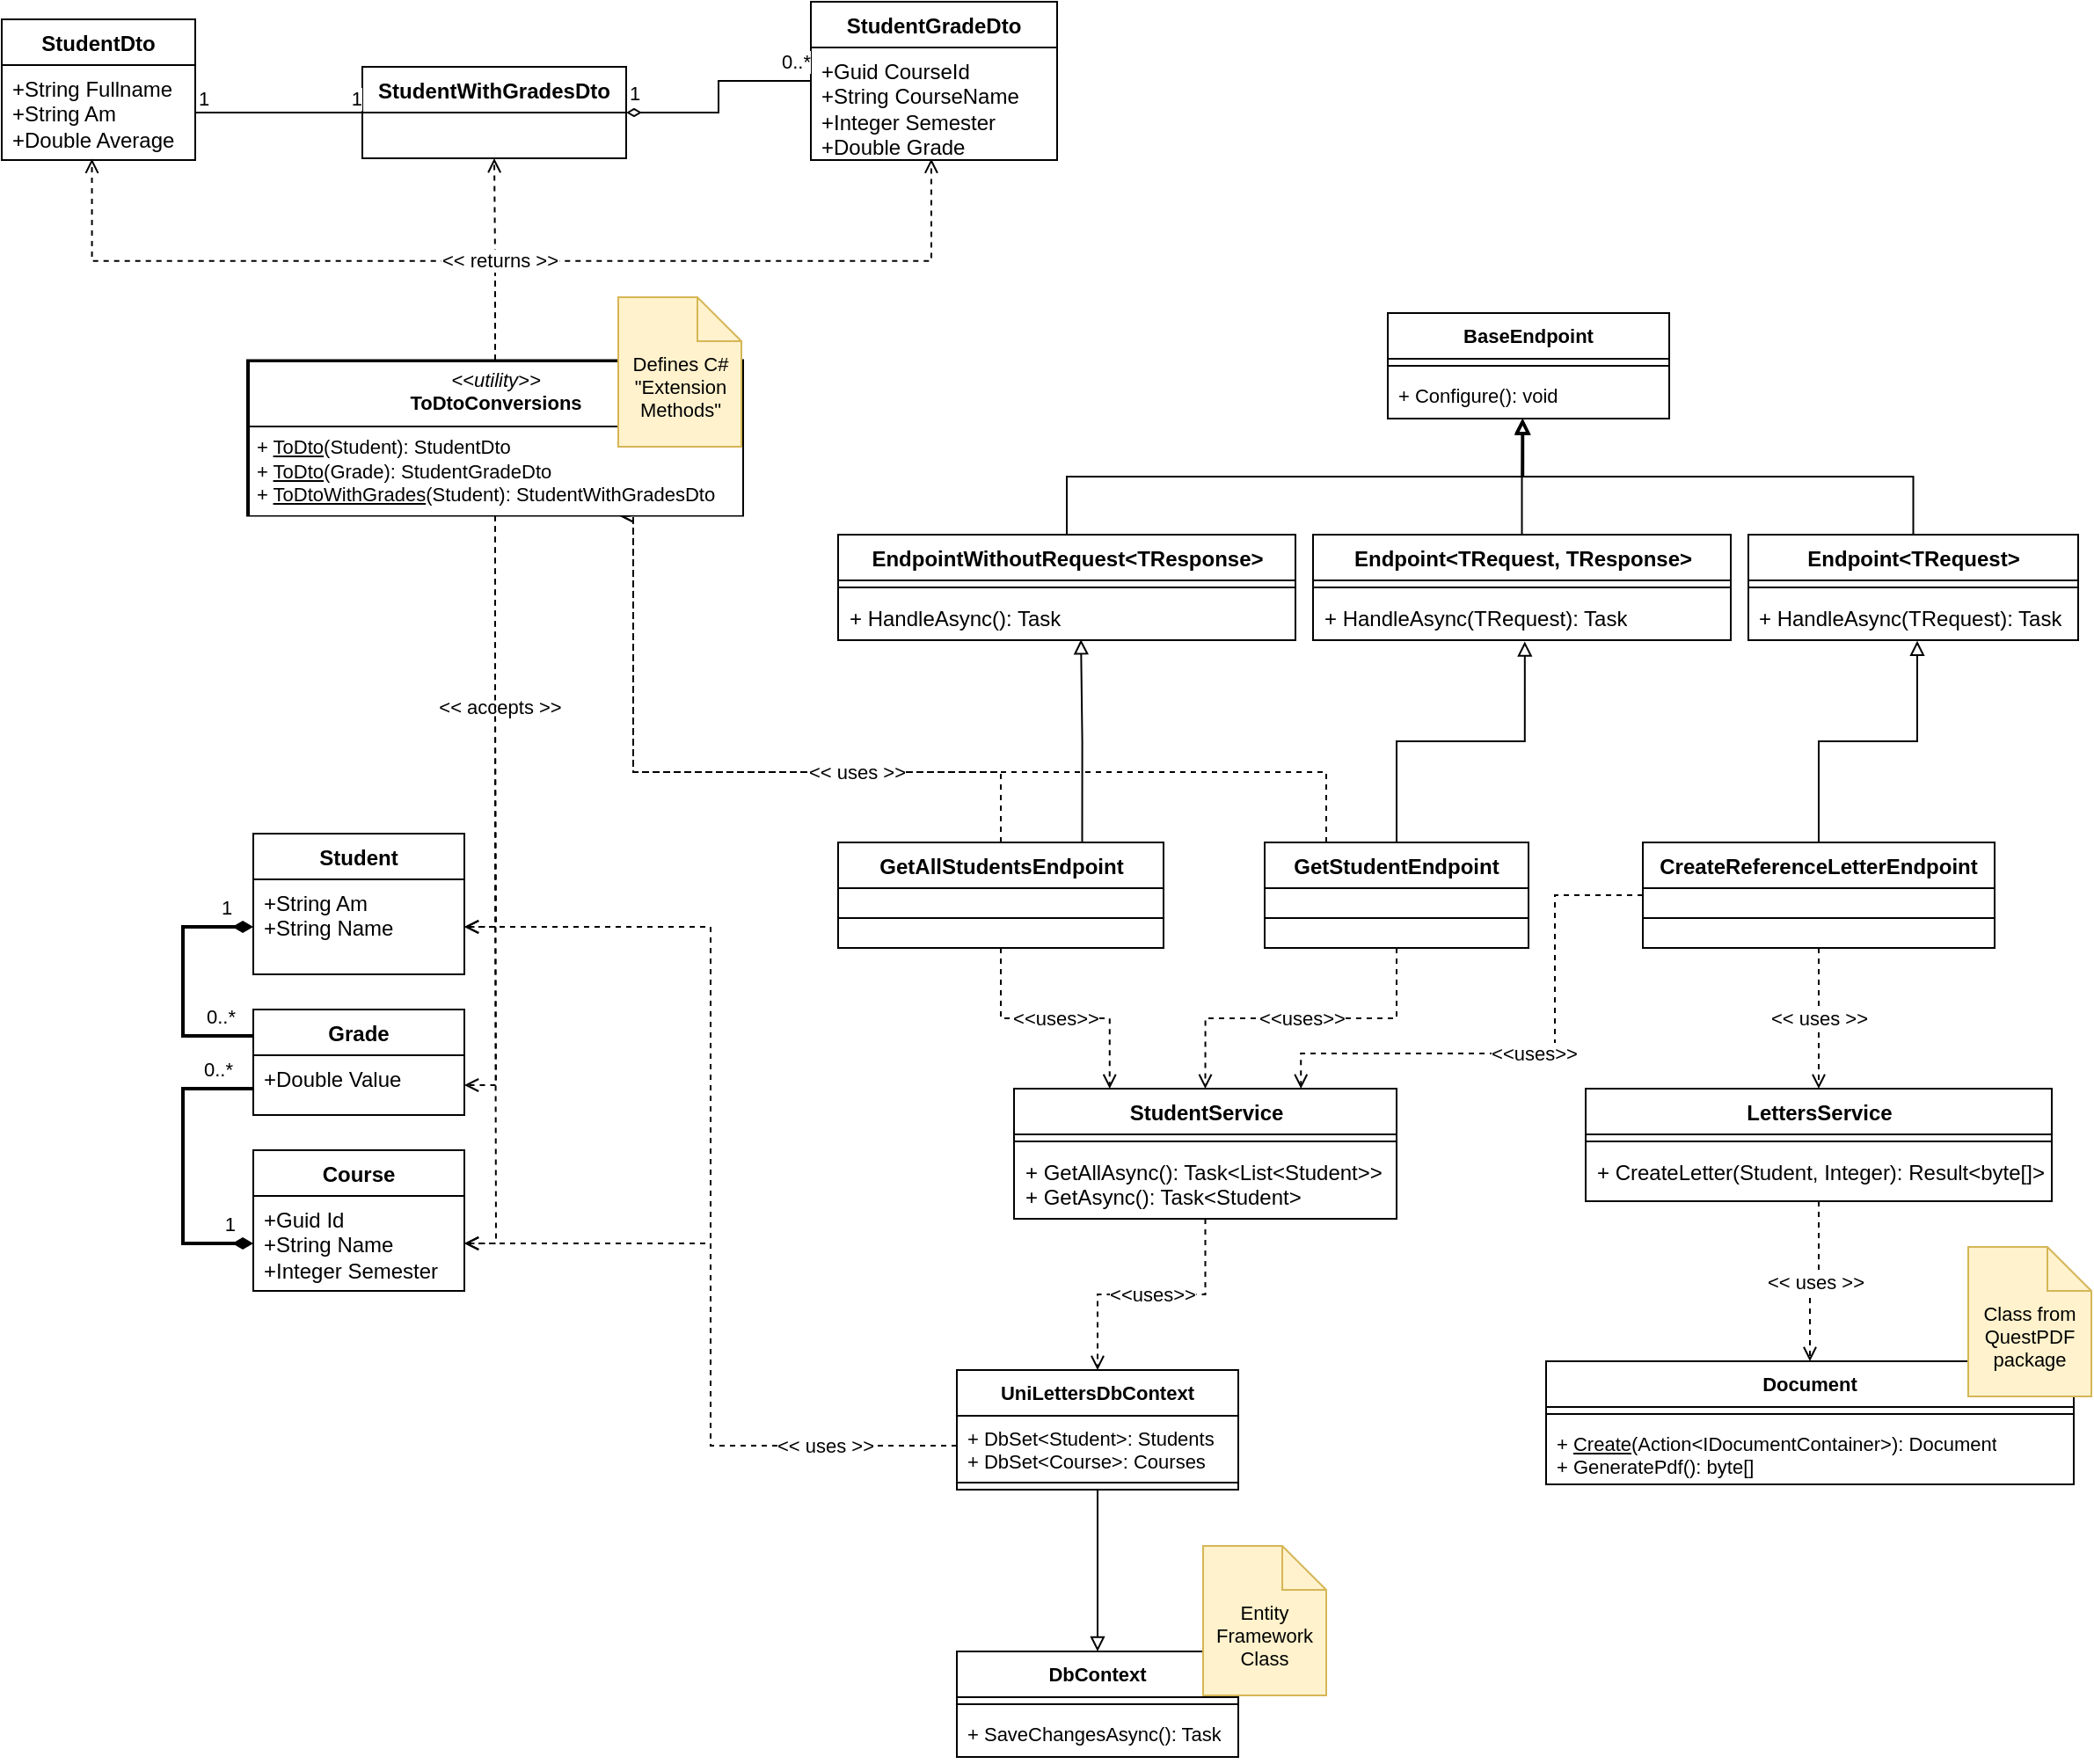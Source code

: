 <mxfile version="27.0.9">
  <diagram name="Page-1" id="DQU-6TTzWp3uHl4yWCbL">
    <mxGraphModel dx="2900" dy="2584" grid="1" gridSize="10" guides="1" tooltips="1" connect="1" arrows="1" fold="1" page="1" pageScale="1" pageWidth="827" pageHeight="1169" math="0" shadow="0">
      <root>
        <mxCell id="0" />
        <mxCell id="1" parent="0" />
        <mxCell id="ubQB763cQqMGYKqO1P5O-70" value="&amp;lt;&amp;lt;uses&amp;gt;&amp;gt;" style="edgeStyle=orthogonalEdgeStyle;shape=connector;rounded=0;orthogonalLoop=1;jettySize=auto;html=1;entryX=0.5;entryY=0;entryDx=0;entryDy=0;strokeColor=default;strokeWidth=1;align=center;verticalAlign=middle;fontFamily=Helvetica;fontSize=11;fontColor=default;labelBackgroundColor=default;startArrow=none;startFill=0;endArrow=open;endFill=0;dashed=1;" parent="1" source="i_LqZ4JovC7_4oCR9V5v-17" target="ubQB763cQqMGYKqO1P5O-50" edge="1">
          <mxGeometry relative="1" as="geometry" />
        </mxCell>
        <mxCell id="i_LqZ4JovC7_4oCR9V5v-17" value="StudentService" style="swimlane;fontStyle=1;align=center;verticalAlign=top;childLayout=stackLayout;horizontal=1;startSize=26;horizontalStack=0;resizeParent=1;resizeParentMax=0;resizeLast=0;collapsible=1;marginBottom=0;whiteSpace=wrap;html=1;" parent="1" vertex="1">
          <mxGeometry x="142.5" y="540" width="217.5" height="74" as="geometry" />
        </mxCell>
        <mxCell id="i_LqZ4JovC7_4oCR9V5v-19" value="" style="line;strokeWidth=1;fillColor=none;align=left;verticalAlign=middle;spacingTop=-1;spacingLeft=3;spacingRight=3;rotatable=0;labelPosition=right;points=[];portConstraint=eastwest;strokeColor=inherit;" parent="i_LqZ4JovC7_4oCR9V5v-17" vertex="1">
          <mxGeometry y="26" width="217.5" height="8" as="geometry" />
        </mxCell>
        <mxCell id="i_LqZ4JovC7_4oCR9V5v-20" value="+ GetAllAsync(): Task&amp;lt;List&amp;lt;Student&amp;gt;&amp;gt;&lt;div&gt;+ GetAsync(): Task&amp;lt;Student&amp;gt;&lt;/div&gt;" style="text;strokeColor=none;fillColor=none;align=left;verticalAlign=top;spacingLeft=4;spacingRight=4;overflow=hidden;rotatable=0;points=[[0,0.5],[1,0.5]];portConstraint=eastwest;whiteSpace=wrap;html=1;" parent="i_LqZ4JovC7_4oCR9V5v-17" vertex="1">
          <mxGeometry y="34" width="217.5" height="40" as="geometry" />
        </mxCell>
        <mxCell id="i_LqZ4JovC7_4oCR9V5v-21" value="LettersService" style="swimlane;fontStyle=1;align=center;verticalAlign=top;childLayout=stackLayout;horizontal=1;startSize=26;horizontalStack=0;resizeParent=1;resizeParentMax=0;resizeLast=0;collapsible=1;marginBottom=0;whiteSpace=wrap;html=1;" parent="1" vertex="1">
          <mxGeometry x="467.5" y="540" width="265" height="64" as="geometry" />
        </mxCell>
        <mxCell id="i_LqZ4JovC7_4oCR9V5v-23" value="" style="line;strokeWidth=1;fillColor=none;align=left;verticalAlign=middle;spacingTop=-1;spacingLeft=3;spacingRight=3;rotatable=0;labelPosition=right;points=[];portConstraint=eastwest;strokeColor=inherit;" parent="i_LqZ4JovC7_4oCR9V5v-21" vertex="1">
          <mxGeometry y="26" width="265" height="8" as="geometry" />
        </mxCell>
        <mxCell id="i_LqZ4JovC7_4oCR9V5v-24" value="+ CreateLetter(Student, Integer): Result&amp;lt;byte[]&amp;gt;" style="text;strokeColor=none;fillColor=none;align=left;verticalAlign=top;spacingLeft=4;spacingRight=4;overflow=hidden;rotatable=0;points=[[0,0.5],[1,0.5]];portConstraint=eastwest;whiteSpace=wrap;html=1;" parent="i_LqZ4JovC7_4oCR9V5v-21" vertex="1">
          <mxGeometry y="34" width="265" height="30" as="geometry" />
        </mxCell>
        <mxCell id="i_LqZ4JovC7_4oCR9V5v-26" value="StudentDto" style="swimlane;fontStyle=1;align=center;verticalAlign=top;childLayout=stackLayout;horizontal=1;startSize=26;horizontalStack=0;resizeParent=1;resizeParentMax=0;resizeLast=0;collapsible=1;marginBottom=0;whiteSpace=wrap;html=1;" parent="1" vertex="1">
          <mxGeometry x="-433" y="-68" width="110" height="80" as="geometry">
            <mxRectangle x="80" y="80" width="80" height="30" as="alternateBounds" />
          </mxGeometry>
        </mxCell>
        <mxCell id="i_LqZ4JovC7_4oCR9V5v-27" value="&lt;div&gt;+String Fullname&lt;br&gt;&lt;/div&gt;&lt;div&gt;+String Am&lt;/div&gt;&lt;div&gt;+Double Average&lt;/div&gt;" style="text;strokeColor=none;fillColor=none;align=left;verticalAlign=top;spacingLeft=4;spacingRight=4;overflow=hidden;rotatable=0;points=[[0,0.5],[1,0.5]];portConstraint=eastwest;whiteSpace=wrap;html=1;" parent="i_LqZ4JovC7_4oCR9V5v-26" vertex="1">
          <mxGeometry y="26" width="110" height="54" as="geometry" />
        </mxCell>
        <mxCell id="i_LqZ4JovC7_4oCR9V5v-30" value="StudentWithGradesDto" style="swimlane;fontStyle=1;align=center;verticalAlign=top;childLayout=stackLayout;horizontal=1;startSize=26;horizontalStack=0;resizeParent=1;resizeParentMax=0;resizeLast=0;collapsible=1;marginBottom=0;whiteSpace=wrap;html=1;" parent="1" vertex="1">
          <mxGeometry x="-228" y="-41" width="150" height="52" as="geometry">
            <mxRectangle x="80" y="80" width="80" height="30" as="alternateBounds" />
          </mxGeometry>
        </mxCell>
        <mxCell id="i_LqZ4JovC7_4oCR9V5v-32" value="StudentGradeDto" style="swimlane;fontStyle=1;align=center;verticalAlign=top;childLayout=stackLayout;horizontal=1;startSize=26;horizontalStack=0;resizeParent=1;resizeParentMax=0;resizeLast=0;collapsible=1;marginBottom=0;whiteSpace=wrap;html=1;" parent="1" vertex="1">
          <mxGeometry x="27" y="-78" width="140" height="90" as="geometry">
            <mxRectangle x="80" y="80" width="80" height="30" as="alternateBounds" />
          </mxGeometry>
        </mxCell>
        <mxCell id="i_LqZ4JovC7_4oCR9V5v-33" value="&lt;div&gt;+Guid CourseId&lt;/div&gt;&lt;div&gt;+String CourseName&lt;br&gt;&lt;/div&gt;&lt;div&gt;+Integer Semester&lt;/div&gt;&lt;div&gt;+Double Grade&lt;/div&gt;" style="text;strokeColor=none;fillColor=none;align=left;verticalAlign=top;spacingLeft=4;spacingRight=4;overflow=hidden;rotatable=0;points=[[0,0.5],[1,0.5]];portConstraint=eastwest;whiteSpace=wrap;html=1;" parent="i_LqZ4JovC7_4oCR9V5v-32" vertex="1">
          <mxGeometry y="26" width="140" height="64" as="geometry" />
        </mxCell>
        <mxCell id="ubQB763cQqMGYKqO1P5O-64" value="&amp;lt;&amp;lt;uses&amp;gt;&amp;gt;" style="edgeStyle=orthogonalEdgeStyle;shape=connector;rounded=0;orthogonalLoop=1;jettySize=auto;html=1;entryX=0.25;entryY=0;entryDx=0;entryDy=0;strokeColor=default;strokeWidth=1;align=center;verticalAlign=middle;fontFamily=Helvetica;fontSize=11;fontColor=default;labelBackgroundColor=default;startArrow=none;startFill=0;endArrow=open;endFill=0;dashed=1;" parent="1" source="i_LqZ4JovC7_4oCR9V5v-39" target="i_LqZ4JovC7_4oCR9V5v-17" edge="1">
          <mxGeometry relative="1" as="geometry" />
        </mxCell>
        <mxCell id="ubQB763cQqMGYKqO1P5O-114" value="" style="edgeStyle=orthogonalEdgeStyle;shape=connector;rounded=0;orthogonalLoop=1;jettySize=auto;html=1;entryX=0.75;entryY=1;entryDx=0;entryDy=0;strokeColor=default;strokeWidth=1;align=center;verticalAlign=middle;fontFamily=Helvetica;fontSize=11;fontColor=default;labelBackgroundColor=default;startArrow=none;startFill=0;endArrow=open;endFill=0;dashed=1;" parent="1" source="i_LqZ4JovC7_4oCR9V5v-39" target="ubQB763cQqMGYKqO1P5O-104" edge="1">
          <mxGeometry relative="1" as="geometry">
            <Array as="points">
              <mxPoint x="135" y="360" />
              <mxPoint x="-74" y="360" />
            </Array>
          </mxGeometry>
        </mxCell>
        <mxCell id="i_LqZ4JovC7_4oCR9V5v-39" value="GetAllStudentsEndpoint" style="swimlane;fontStyle=1;align=center;verticalAlign=top;childLayout=stackLayout;horizontal=1;startSize=26;horizontalStack=0;resizeParent=1;resizeParentMax=0;resizeLast=0;collapsible=1;marginBottom=0;whiteSpace=wrap;html=1;" parent="1" vertex="1">
          <mxGeometry x="42.5" y="400" width="185" height="60" as="geometry" />
        </mxCell>
        <mxCell id="i_LqZ4JovC7_4oCR9V5v-41" value="" style="line;strokeWidth=1;fillColor=none;align=left;verticalAlign=middle;spacingTop=-1;spacingLeft=3;spacingRight=3;rotatable=0;labelPosition=right;points=[];portConstraint=eastwest;strokeColor=inherit;" parent="i_LqZ4JovC7_4oCR9V5v-39" vertex="1">
          <mxGeometry y="26" width="185" height="34" as="geometry" />
        </mxCell>
        <mxCell id="ubQB763cQqMGYKqO1P5O-14" value="" style="endArrow=none;html=1;edgeStyle=orthogonalEdgeStyle;rounded=0;exitX=1;exitY=0.5;exitDx=0;exitDy=0;entryX=0;entryY=0.5;entryDx=0;entryDy=0;" parent="1" source="i_LqZ4JovC7_4oCR9V5v-27" target="i_LqZ4JovC7_4oCR9V5v-30" edge="1">
          <mxGeometry relative="1" as="geometry">
            <mxPoint x="-313.47" y="-48" as="sourcePoint" />
            <mxPoint x="-223" y="-18" as="targetPoint" />
          </mxGeometry>
        </mxCell>
        <mxCell id="ubQB763cQqMGYKqO1P5O-15" value="1" style="edgeLabel;resizable=0;html=1;align=left;verticalAlign=bottom;" parent="ubQB763cQqMGYKqO1P5O-14" connectable="0" vertex="1">
          <mxGeometry x="-1" relative="1" as="geometry" />
        </mxCell>
        <mxCell id="ubQB763cQqMGYKqO1P5O-16" value="1" style="edgeLabel;resizable=0;html=1;align=right;verticalAlign=bottom;" parent="ubQB763cQqMGYKqO1P5O-14" connectable="0" vertex="1">
          <mxGeometry x="1" relative="1" as="geometry" />
        </mxCell>
        <mxCell id="ubQB763cQqMGYKqO1P5O-18" value="" style="endArrow=none;html=1;edgeStyle=orthogonalEdgeStyle;rounded=0;exitX=1;exitY=0.5;exitDx=0;exitDy=0;entryX=0;entryY=0.5;entryDx=0;entryDy=0;startArrow=diamondThin;startFill=0;strokeWidth=1;" parent="1" source="i_LqZ4JovC7_4oCR9V5v-30" target="i_LqZ4JovC7_4oCR9V5v-32" edge="1">
          <mxGeometry relative="1" as="geometry">
            <mxPoint x="-32" y="-18" as="sourcePoint" />
            <mxPoint x="68" y="-18" as="targetPoint" />
          </mxGeometry>
        </mxCell>
        <mxCell id="ubQB763cQqMGYKqO1P5O-19" value="1" style="edgeLabel;resizable=0;html=1;align=left;verticalAlign=bottom;" parent="ubQB763cQqMGYKqO1P5O-18" connectable="0" vertex="1">
          <mxGeometry x="-1" relative="1" as="geometry">
            <mxPoint y="-3" as="offset" />
          </mxGeometry>
        </mxCell>
        <mxCell id="ubQB763cQqMGYKqO1P5O-20" value="0..*" style="edgeLabel;resizable=0;html=1;align=right;verticalAlign=bottom;" parent="ubQB763cQqMGYKqO1P5O-18" connectable="0" vertex="1">
          <mxGeometry x="1" relative="1" as="geometry">
            <mxPoint y="-3" as="offset" />
          </mxGeometry>
        </mxCell>
        <mxCell id="ubQB763cQqMGYKqO1P5O-65" value="&amp;lt;&amp;lt;uses&amp;gt;&amp;gt;" style="edgeStyle=orthogonalEdgeStyle;shape=connector;rounded=0;orthogonalLoop=1;jettySize=auto;html=1;entryX=0.5;entryY=0;entryDx=0;entryDy=0;strokeColor=default;strokeWidth=1;align=center;verticalAlign=middle;fontFamily=Helvetica;fontSize=11;fontColor=default;labelBackgroundColor=default;startArrow=none;startFill=0;endArrow=open;endFill=0;dashed=1;" parent="1" source="ubQB763cQqMGYKqO1P5O-38" target="i_LqZ4JovC7_4oCR9V5v-17" edge="1">
          <mxGeometry relative="1" as="geometry" />
        </mxCell>
        <mxCell id="ubQB763cQqMGYKqO1P5O-121" style="edgeStyle=orthogonalEdgeStyle;shape=connector;rounded=0;orthogonalLoop=1;jettySize=auto;html=1;entryX=0.75;entryY=1;entryDx=0;entryDy=0;strokeColor=default;strokeWidth=1;align=center;verticalAlign=middle;fontFamily=Helvetica;fontSize=11;fontColor=default;labelBackgroundColor=default;startArrow=none;startFill=0;endArrow=open;dashed=1;endFill=0;" parent="1" source="ubQB763cQqMGYKqO1P5O-38" target="ubQB763cQqMGYKqO1P5O-104" edge="1">
          <mxGeometry relative="1" as="geometry">
            <Array as="points">
              <mxPoint x="320" y="360" />
              <mxPoint x="-74" y="360" />
            </Array>
          </mxGeometry>
        </mxCell>
        <mxCell id="ubQB763cQqMGYKqO1P5O-38" value="GetStudentEndpoint" style="swimlane;fontStyle=1;align=center;verticalAlign=top;childLayout=stackLayout;horizontal=1;startSize=26;horizontalStack=0;resizeParent=1;resizeParentMax=0;resizeLast=0;collapsible=1;marginBottom=0;whiteSpace=wrap;html=1;" parent="1" vertex="1">
          <mxGeometry x="285" y="400" width="150" height="60" as="geometry" />
        </mxCell>
        <mxCell id="ubQB763cQqMGYKqO1P5O-39" value="" style="line;strokeWidth=1;fillColor=none;align=left;verticalAlign=middle;spacingTop=-1;spacingLeft=3;spacingRight=3;rotatable=0;labelPosition=right;points=[];portConstraint=eastwest;strokeColor=inherit;" parent="ubQB763cQqMGYKqO1P5O-38" vertex="1">
          <mxGeometry y="26" width="150" height="34" as="geometry" />
        </mxCell>
        <mxCell id="ubQB763cQqMGYKqO1P5O-49" value="&amp;lt;&amp;lt; uses &amp;gt;&amp;gt;" style="edgeStyle=orthogonalEdgeStyle;shape=connector;rounded=0;orthogonalLoop=1;jettySize=auto;html=1;entryX=0.5;entryY=0;entryDx=0;entryDy=0;strokeColor=default;strokeWidth=1;align=center;verticalAlign=middle;fontFamily=Helvetica;fontSize=11;fontColor=default;labelBackgroundColor=default;startArrow=none;startFill=0;endArrow=open;endFill=0;dashed=1;" parent="1" source="ubQB763cQqMGYKqO1P5O-45" target="i_LqZ4JovC7_4oCR9V5v-21" edge="1">
          <mxGeometry relative="1" as="geometry" />
        </mxCell>
        <mxCell id="ubQB763cQqMGYKqO1P5O-66" value="&amp;lt;&amp;lt;uses&amp;gt;&amp;gt;" style="edgeStyle=orthogonalEdgeStyle;shape=connector;rounded=0;orthogonalLoop=1;jettySize=auto;html=1;entryX=0.75;entryY=0;entryDx=0;entryDy=0;strokeColor=default;strokeWidth=1;align=center;verticalAlign=middle;fontFamily=Helvetica;fontSize=11;fontColor=default;labelBackgroundColor=default;startArrow=none;startFill=0;endArrow=open;endFill=0;dashed=1;" parent="1" source="ubQB763cQqMGYKqO1P5O-45" target="i_LqZ4JovC7_4oCR9V5v-17" edge="1">
          <mxGeometry relative="1" as="geometry">
            <Array as="points">
              <mxPoint x="450" y="430" />
              <mxPoint x="450" y="520" />
              <mxPoint x="306" y="520" />
            </Array>
          </mxGeometry>
        </mxCell>
        <mxCell id="ubQB763cQqMGYKqO1P5O-45" value="CreateReferenceLetterEndpoint" style="swimlane;fontStyle=1;align=center;verticalAlign=top;childLayout=stackLayout;horizontal=1;startSize=26;horizontalStack=0;resizeParent=1;resizeParentMax=0;resizeLast=0;collapsible=1;marginBottom=0;whiteSpace=wrap;html=1;" parent="1" vertex="1">
          <mxGeometry x="500" y="400" width="200" height="60" as="geometry" />
        </mxCell>
        <mxCell id="ubQB763cQqMGYKqO1P5O-46" value="" style="line;strokeWidth=1;fillColor=none;align=left;verticalAlign=middle;spacingTop=-1;spacingLeft=3;spacingRight=3;rotatable=0;labelPosition=right;points=[];portConstraint=eastwest;strokeColor=inherit;" parent="ubQB763cQqMGYKqO1P5O-45" vertex="1">
          <mxGeometry y="26" width="200" height="34" as="geometry" />
        </mxCell>
        <mxCell id="ubQB763cQqMGYKqO1P5O-63" value="" style="group" parent="1" vertex="1" connectable="0">
          <mxGeometry x="110" y="700" width="250" height="190" as="geometry" />
        </mxCell>
        <mxCell id="ubQB763cQqMGYKqO1P5O-62" style="edgeStyle=orthogonalEdgeStyle;shape=connector;rounded=0;orthogonalLoop=1;jettySize=auto;html=1;entryX=0.5;entryY=0;entryDx=0;entryDy=0;strokeColor=default;strokeWidth=1;align=center;verticalAlign=middle;fontFamily=Helvetica;fontSize=11;fontColor=default;labelBackgroundColor=default;startArrow=none;startFill=0;endArrow=block;endFill=0;" parent="ubQB763cQqMGYKqO1P5O-63" source="ubQB763cQqMGYKqO1P5O-50" target="ubQB763cQqMGYKqO1P5O-54" edge="1">
          <mxGeometry relative="1" as="geometry" />
        </mxCell>
        <mxCell id="ubQB763cQqMGYKqO1P5O-50" value="UniLettersDbContext" style="swimlane;fontStyle=1;align=center;verticalAlign=top;childLayout=stackLayout;horizontal=1;startSize=26;horizontalStack=0;resizeParent=1;resizeParentMax=0;resizeLast=0;collapsible=1;marginBottom=0;whiteSpace=wrap;html=1;fontFamily=Helvetica;fontSize=11;fontColor=default;labelBackgroundColor=default;" parent="ubQB763cQqMGYKqO1P5O-63" vertex="1">
          <mxGeometry width="160" height="68" as="geometry" />
        </mxCell>
        <mxCell id="ubQB763cQqMGYKqO1P5O-51" value="+ DbSet&amp;lt;Student&amp;gt;: Students&lt;div&gt;+ DbSet&amp;lt;Course&amp;gt;: Courses&lt;/div&gt;" style="text;strokeColor=none;fillColor=none;align=left;verticalAlign=top;spacingLeft=4;spacingRight=4;overflow=hidden;rotatable=0;points=[[0,0.5],[1,0.5]];portConstraint=eastwest;whiteSpace=wrap;html=1;fontFamily=Helvetica;fontSize=11;fontColor=default;labelBackgroundColor=default;" parent="ubQB763cQqMGYKqO1P5O-50" vertex="1">
          <mxGeometry y="26" width="160" height="34" as="geometry" />
        </mxCell>
        <mxCell id="ubQB763cQqMGYKqO1P5O-52" value="" style="line;strokeWidth=1;fillColor=none;align=left;verticalAlign=middle;spacingTop=-1;spacingLeft=3;spacingRight=3;rotatable=0;labelPosition=right;points=[];portConstraint=eastwest;strokeColor=inherit;fontFamily=Helvetica;fontSize=11;fontColor=default;labelBackgroundColor=default;" parent="ubQB763cQqMGYKqO1P5O-50" vertex="1">
          <mxGeometry y="60" width="160" height="8" as="geometry" />
        </mxCell>
        <mxCell id="ubQB763cQqMGYKqO1P5O-54" value="DbContext" style="swimlane;fontStyle=1;align=center;verticalAlign=top;childLayout=stackLayout;horizontal=1;startSize=26;horizontalStack=0;resizeParent=1;resizeParentMax=0;resizeLast=0;collapsible=1;marginBottom=0;whiteSpace=wrap;html=1;fontFamily=Helvetica;fontSize=11;fontColor=default;labelBackgroundColor=default;" parent="ubQB763cQqMGYKqO1P5O-63" vertex="1">
          <mxGeometry y="160" width="160" height="60" as="geometry" />
        </mxCell>
        <mxCell id="ubQB763cQqMGYKqO1P5O-56" value="" style="line;strokeWidth=1;fillColor=none;align=left;verticalAlign=middle;spacingTop=-1;spacingLeft=3;spacingRight=3;rotatable=0;labelPosition=right;points=[];portConstraint=eastwest;strokeColor=inherit;fontFamily=Helvetica;fontSize=11;fontColor=default;labelBackgroundColor=default;" parent="ubQB763cQqMGYKqO1P5O-54" vertex="1">
          <mxGeometry y="26" width="160" height="8" as="geometry" />
        </mxCell>
        <mxCell id="ubQB763cQqMGYKqO1P5O-57" value="+ SaveChangesAsync(): Task" style="text;strokeColor=none;fillColor=none;align=left;verticalAlign=top;spacingLeft=4;spacingRight=4;overflow=hidden;rotatable=0;points=[[0,0.5],[1,0.5]];portConstraint=eastwest;whiteSpace=wrap;html=1;fontFamily=Helvetica;fontSize=11;fontColor=default;labelBackgroundColor=default;" parent="ubQB763cQqMGYKqO1P5O-54" vertex="1">
          <mxGeometry y="34" width="160" height="26" as="geometry" />
        </mxCell>
        <mxCell id="ubQB763cQqMGYKqO1P5O-71" value="&lt;span&gt;Entity Framework Class&lt;/span&gt;" style="shape=note2;boundedLbl=1;whiteSpace=wrap;html=1;size=25;verticalAlign=top;align=center;fontFamily=Helvetica;fontSize=11;labelBackgroundColor=none;fillColor=#fff2cc;strokeColor=#d6b656;" parent="ubQB763cQqMGYKqO1P5O-63" vertex="1">
          <mxGeometry x="140" y="100" width="70" height="85" as="geometry" />
        </mxCell>
        <mxCell id="ubQB763cQqMGYKqO1P5O-87" value="" style="group" parent="1" vertex="1" connectable="0">
          <mxGeometry x="445" y="630" width="310" height="135" as="geometry" />
        </mxCell>
        <mxCell id="ubQB763cQqMGYKqO1P5O-72" value="Document" style="swimlane;fontStyle=1;align=center;verticalAlign=top;childLayout=stackLayout;horizontal=1;startSize=26;horizontalStack=0;resizeParent=1;resizeParentMax=0;resizeLast=0;collapsible=1;marginBottom=0;whiteSpace=wrap;html=1;fontFamily=Helvetica;fontSize=11;fontColor=default;labelBackgroundColor=default;" parent="ubQB763cQqMGYKqO1P5O-87" vertex="1">
          <mxGeometry y="65" width="300" height="70" as="geometry" />
        </mxCell>
        <mxCell id="ubQB763cQqMGYKqO1P5O-74" value="" style="line;strokeWidth=1;fillColor=none;align=left;verticalAlign=middle;spacingTop=-1;spacingLeft=3;spacingRight=3;rotatable=0;labelPosition=right;points=[];portConstraint=eastwest;strokeColor=inherit;fontFamily=Helvetica;fontSize=11;fontColor=default;labelBackgroundColor=default;" parent="ubQB763cQqMGYKqO1P5O-72" vertex="1">
          <mxGeometry y="26" width="300" height="8" as="geometry" />
        </mxCell>
        <mxCell id="ubQB763cQqMGYKqO1P5O-75" value="+ &lt;u&gt;Create&lt;/u&gt;(Action&amp;lt;IDocumentContainer&amp;gt;): Document&lt;div&gt;+ GeneratePdf(): byte[]&lt;/div&gt;" style="text;strokeColor=none;fillColor=none;align=left;verticalAlign=top;spacingLeft=4;spacingRight=4;overflow=hidden;rotatable=0;points=[[0,0.5],[1,0.5]];portConstraint=eastwest;whiteSpace=wrap;html=1;fontFamily=Helvetica;fontSize=11;fontColor=default;labelBackgroundColor=none;" parent="ubQB763cQqMGYKqO1P5O-72" vertex="1">
          <mxGeometry y="34" width="300" height="36" as="geometry" />
        </mxCell>
        <mxCell id="ubQB763cQqMGYKqO1P5O-86" value="&lt;span&gt;Class from QuestPDF package&lt;/span&gt;" style="shape=note2;boundedLbl=1;whiteSpace=wrap;html=1;size=25;verticalAlign=top;align=center;fontFamily=Helvetica;fontSize=11;labelBackgroundColor=none;fillColor=#fff2cc;strokeColor=#d6b656;" parent="ubQB763cQqMGYKqO1P5O-87" vertex="1">
          <mxGeometry x="240" width="70" height="85" as="geometry" />
        </mxCell>
        <mxCell id="ubQB763cQqMGYKqO1P5O-88" value="&amp;lt;&amp;lt; uses &amp;gt;&amp;gt;" style="edgeStyle=orthogonalEdgeStyle;shape=connector;rounded=0;orthogonalLoop=1;jettySize=auto;html=1;entryX=0.5;entryY=0;entryDx=0;entryDy=0;strokeColor=default;strokeWidth=1;align=center;verticalAlign=middle;fontFamily=Helvetica;fontSize=11;fontColor=default;labelBackgroundColor=default;startArrow=none;startFill=0;endArrow=open;endFill=0;dashed=1;exitX=0.5;exitY=1;exitDx=0;exitDy=0;" parent="1" source="i_LqZ4JovC7_4oCR9V5v-21" target="ubQB763cQqMGYKqO1P5O-72" edge="1">
          <mxGeometry relative="1" as="geometry" />
        </mxCell>
        <mxCell id="ubQB763cQqMGYKqO1P5O-89" value="" style="group" parent="1" vertex="1" connectable="0">
          <mxGeometry x="-330" y="355" width="160" height="345" as="geometry" />
        </mxCell>
        <mxCell id="kt5JHNKNtY_vNhsqWSHy-1" value="Student" style="swimlane;fontStyle=1;align=center;verticalAlign=top;childLayout=stackLayout;horizontal=1;startSize=26;horizontalStack=0;resizeParent=1;resizeParentMax=0;resizeLast=0;collapsible=1;marginBottom=0;whiteSpace=wrap;html=1;" parent="ubQB763cQqMGYKqO1P5O-89" vertex="1">
          <mxGeometry x="40" y="40" width="120" height="80" as="geometry">
            <mxRectangle x="80" y="80" width="80" height="30" as="alternateBounds" />
          </mxGeometry>
        </mxCell>
        <mxCell id="kt5JHNKNtY_vNhsqWSHy-2" value="&lt;div&gt;+String Am&lt;br&gt;&lt;/div&gt;&lt;div&gt;+String Name&lt;/div&gt;" style="text;strokeColor=none;fillColor=none;align=left;verticalAlign=top;spacingLeft=4;spacingRight=4;overflow=hidden;rotatable=0;points=[[0,0.5],[1,0.5]];portConstraint=eastwest;whiteSpace=wrap;html=1;" parent="kt5JHNKNtY_vNhsqWSHy-1" vertex="1">
          <mxGeometry y="26" width="120" height="54" as="geometry" />
        </mxCell>
        <mxCell id="kt5JHNKNtY_vNhsqWSHy-6" value="Course" style="swimlane;fontStyle=1;align=center;verticalAlign=top;childLayout=stackLayout;horizontal=1;startSize=26;horizontalStack=0;resizeParent=1;resizeParentMax=0;resizeLast=0;collapsible=1;marginBottom=0;whiteSpace=wrap;html=1;" parent="ubQB763cQqMGYKqO1P5O-89" vertex="1">
          <mxGeometry x="40" y="220" width="120" height="80" as="geometry">
            <mxRectangle x="80" y="80" width="80" height="30" as="alternateBounds" />
          </mxGeometry>
        </mxCell>
        <mxCell id="kt5JHNKNtY_vNhsqWSHy-7" value="+Guid Id&lt;div&gt;+String Name&lt;/div&gt;&lt;div&gt;+Integer Semester&lt;/div&gt;" style="text;strokeColor=none;fillColor=none;align=left;verticalAlign=top;spacingLeft=4;spacingRight=4;overflow=hidden;rotatable=0;points=[[0,0.5],[1,0.5]];portConstraint=eastwest;whiteSpace=wrap;html=1;" parent="kt5JHNKNtY_vNhsqWSHy-6" vertex="1">
          <mxGeometry y="26" width="120" height="54" as="geometry" />
        </mxCell>
        <mxCell id="kt5JHNKNtY_vNhsqWSHy-11" value="Grade" style="swimlane;fontStyle=1;align=center;verticalAlign=top;childLayout=stackLayout;horizontal=1;startSize=26;horizontalStack=0;resizeParent=1;resizeParentMax=0;resizeLast=0;collapsible=1;marginBottom=0;whiteSpace=wrap;html=1;" parent="ubQB763cQqMGYKqO1P5O-89" vertex="1">
          <mxGeometry x="40" y="140" width="120" height="60" as="geometry">
            <mxRectangle x="80" y="80" width="80" height="30" as="alternateBounds" />
          </mxGeometry>
        </mxCell>
        <mxCell id="kt5JHNKNtY_vNhsqWSHy-12" value="&lt;div&gt;+Double Value&lt;/div&gt;" style="text;strokeColor=none;fillColor=none;align=left;verticalAlign=top;spacingLeft=4;spacingRight=4;overflow=hidden;rotatable=0;points=[[0,0.5],[1,0.5]];portConstraint=eastwest;whiteSpace=wrap;html=1;" parent="kt5JHNKNtY_vNhsqWSHy-11" vertex="1">
          <mxGeometry y="26" width="120" height="34" as="geometry" />
        </mxCell>
        <mxCell id="ubQB763cQqMGYKqO1P5O-8" value="" style="endArrow=none;html=1;edgeStyle=orthogonalEdgeStyle;rounded=0;exitX=0;exitY=0.5;exitDx=0;exitDy=0;entryX=0;entryY=0.25;entryDx=0;entryDy=0;startArrow=diamondThin;startFill=1;strokeWidth=2;spacing=2;spacingTop=0;spacingBottom=0;verticalAlign=top;jumpSize=6;" parent="ubQB763cQqMGYKqO1P5O-89" source="kt5JHNKNtY_vNhsqWSHy-2" target="kt5JHNKNtY_vNhsqWSHy-11" edge="1">
          <mxGeometry relative="1" as="geometry">
            <mxPoint x="60" y="240" as="sourcePoint" />
            <mxPoint x="220" y="240" as="targetPoint" />
            <Array as="points">
              <mxPoint y="93" />
              <mxPoint y="155" />
            </Array>
          </mxGeometry>
        </mxCell>
        <mxCell id="ubQB763cQqMGYKqO1P5O-9" value="1" style="edgeLabel;resizable=0;html=1;align=left;verticalAlign=bottom;" parent="ubQB763cQqMGYKqO1P5O-8" connectable="0" vertex="1">
          <mxGeometry x="-1" relative="1" as="geometry">
            <mxPoint x="-20" y="-3" as="offset" />
          </mxGeometry>
        </mxCell>
        <mxCell id="ubQB763cQqMGYKqO1P5O-10" value="0..*" style="edgeLabel;resizable=0;html=1;align=right;verticalAlign=bottom;" parent="ubQB763cQqMGYKqO1P5O-8" connectable="0" vertex="1">
          <mxGeometry x="1" relative="1" as="geometry">
            <mxPoint x="-10" y="-3" as="offset" />
          </mxGeometry>
        </mxCell>
        <mxCell id="ubQB763cQqMGYKqO1P5O-11" value="" style="endArrow=diamondThin;html=1;edgeStyle=orthogonalEdgeStyle;rounded=0;exitX=0;exitY=0.75;exitDx=0;exitDy=0;entryX=0;entryY=0.5;entryDx=0;entryDy=0;endFill=1;strokeWidth=2;" parent="ubQB763cQqMGYKqO1P5O-89" source="kt5JHNKNtY_vNhsqWSHy-11" target="kt5JHNKNtY_vNhsqWSHy-7" edge="1">
          <mxGeometry relative="1" as="geometry">
            <mxPoint x="-60" y="330" as="sourcePoint" />
            <mxPoint x="90" y="320" as="targetPoint" />
            <Array as="points">
              <mxPoint y="185" />
              <mxPoint y="273" />
            </Array>
          </mxGeometry>
        </mxCell>
        <mxCell id="ubQB763cQqMGYKqO1P5O-12" value="0..*" style="edgeLabel;resizable=0;html=1;align=left;verticalAlign=bottom;" parent="ubQB763cQqMGYKqO1P5O-11" connectable="0" vertex="1">
          <mxGeometry x="-1" relative="1" as="geometry">
            <mxPoint x="-30" y="-3" as="offset" />
          </mxGeometry>
        </mxCell>
        <mxCell id="ubQB763cQqMGYKqO1P5O-13" value="1" style="edgeLabel;resizable=0;html=1;align=right;verticalAlign=bottom;" parent="ubQB763cQqMGYKqO1P5O-11" connectable="0" vertex="1">
          <mxGeometry x="1" relative="1" as="geometry">
            <mxPoint x="-10" y="-3" as="offset" />
          </mxGeometry>
        </mxCell>
        <mxCell id="ubQB763cQqMGYKqO1P5O-106" value="" style="group" parent="1" vertex="1" connectable="0">
          <mxGeometry x="-292.5" y="73.25" width="285" height="193.5" as="geometry" />
        </mxCell>
        <mxCell id="ubQB763cQqMGYKqO1P5O-104" value="&lt;p style=&quot;margin:0px;margin-top:4px;text-align:center;&quot;&gt;&lt;i&gt;&amp;lt;&amp;lt;utility&amp;gt;&amp;gt;&lt;/i&gt;&lt;br&gt;&lt;b&gt;ToDtoConversions&lt;/b&gt;&lt;/p&gt;&lt;hr size=&quot;1&quot; style=&quot;border-style:solid;&quot;&gt;&lt;p style=&quot;margin:0px;margin-left:4px;&quot;&gt;&lt;/p&gt;&lt;p style=&quot;margin:0px;margin-left:4px;&quot;&gt;+ &lt;u&gt;ToDto&lt;/u&gt;(Student): StudentDto&lt;br&gt;+ &lt;u&gt;ToDto&lt;/u&gt;(Grade): StudentGradeDto&lt;/p&gt;&lt;p style=&quot;margin:0px;margin-left:4px;&quot;&gt;+ &lt;u&gt;ToDtoWithGrades&lt;/u&gt;(Student): StudentWithGradesDto&lt;/p&gt;" style="verticalAlign=top;align=left;overflow=fill;html=1;whiteSpace=wrap;fontFamily=Helvetica;fontSize=11;fontColor=default;labelBackgroundColor=default;perimeterSpacing=1;strokeWidth=3;" parent="ubQB763cQqMGYKqO1P5O-106" vertex="1">
          <mxGeometry y="53.5" width="280" height="86.5" as="geometry" />
        </mxCell>
        <mxCell id="ubQB763cQqMGYKqO1P5O-105" value="Defines C# &quot;Extension Methods&quot;" style="shape=note2;boundedLbl=1;whiteSpace=wrap;html=1;size=25;verticalAlign=top;align=center;fontFamily=Helvetica;fontSize=11;labelBackgroundColor=none;fillColor=#fff2cc;strokeColor=#d6b656;" parent="ubQB763cQqMGYKqO1P5O-106" vertex="1">
          <mxGeometry x="210" y="16.75" width="70" height="85" as="geometry" />
        </mxCell>
        <mxCell id="ubQB763cQqMGYKqO1P5O-107" style="edgeStyle=orthogonalEdgeStyle;shape=connector;rounded=0;orthogonalLoop=1;jettySize=auto;html=1;entryX=1;entryY=0.5;entryDx=0;entryDy=0;strokeColor=default;strokeWidth=1;align=center;verticalAlign=middle;fontFamily=Helvetica;fontSize=11;fontColor=default;labelBackgroundColor=default;startArrow=none;startFill=0;endArrow=open;endFill=0;dashed=1;" parent="1" source="ubQB763cQqMGYKqO1P5O-104" target="kt5JHNKNtY_vNhsqWSHy-2" edge="1">
          <mxGeometry relative="1" as="geometry">
            <Array as="points">
              <mxPoint x="-152" y="317" />
              <mxPoint x="-152" y="317" />
              <mxPoint x="-152" y="448" />
            </Array>
          </mxGeometry>
        </mxCell>
        <mxCell id="ubQB763cQqMGYKqO1P5O-108" style="edgeStyle=orthogonalEdgeStyle;shape=connector;rounded=0;orthogonalLoop=1;jettySize=auto;html=1;entryX=1;entryY=0.5;entryDx=0;entryDy=0;strokeColor=default;strokeWidth=1;align=center;verticalAlign=middle;fontFamily=Helvetica;fontSize=11;fontColor=default;labelBackgroundColor=default;startArrow=none;startFill=0;endArrow=open;endFill=0;dashed=1;" parent="1" source="ubQB763cQqMGYKqO1P5O-104" target="kt5JHNKNtY_vNhsqWSHy-12" edge="1">
          <mxGeometry relative="1" as="geometry">
            <Array as="points">
              <mxPoint x="-152" y="367" />
              <mxPoint x="-152" y="367" />
              <mxPoint x="-152" y="538" />
            </Array>
          </mxGeometry>
        </mxCell>
        <mxCell id="ubQB763cQqMGYKqO1P5O-117" value="&amp;lt;&amp;lt; accepts &amp;gt;&amp;gt;" style="text;html=1;align=center;verticalAlign=middle;resizable=0;points=[];autosize=1;strokeColor=none;fillColor=none;fontFamily=Helvetica;fontSize=11;fontColor=default;labelBackgroundColor=default;" parent="1" vertex="1">
          <mxGeometry x="-195" y="308" width="90" height="30" as="geometry" />
        </mxCell>
        <mxCell id="ubQB763cQqMGYKqO1P5O-122" value="&amp;lt;&amp;lt; uses &amp;gt;&amp;gt;" style="text;html=1;align=center;verticalAlign=middle;resizable=0;points=[];autosize=1;strokeColor=none;fillColor=none;fontFamily=Helvetica;fontSize=11;fontColor=default;labelBackgroundColor=default;" parent="1" vertex="1">
          <mxGeometry x="13" y="345" width="80" height="30" as="geometry" />
        </mxCell>
        <mxCell id="ubQB763cQqMGYKqO1P5O-140" style="edgeStyle=orthogonalEdgeStyle;shape=connector;rounded=0;orthogonalLoop=1;jettySize=auto;html=1;entryX=0.466;entryY=0.987;entryDx=0;entryDy=0;entryPerimeter=0;strokeColor=default;strokeWidth=1;align=center;verticalAlign=middle;fontFamily=Helvetica;fontSize=11;fontColor=default;labelBackgroundColor=default;startArrow=none;startFill=0;endArrow=open;endFill=0;dashed=1;" parent="1" source="ubQB763cQqMGYKqO1P5O-104" target="i_LqZ4JovC7_4oCR9V5v-27" edge="1">
          <mxGeometry relative="1" as="geometry" />
        </mxCell>
        <mxCell id="ubQB763cQqMGYKqO1P5O-141" style="edgeStyle=orthogonalEdgeStyle;shape=connector;rounded=0;orthogonalLoop=1;jettySize=auto;html=1;entryX=0.5;entryY=1;entryDx=0;entryDy=0;strokeColor=default;strokeWidth=1;align=center;verticalAlign=middle;fontFamily=Helvetica;fontSize=11;fontColor=default;labelBackgroundColor=default;startArrow=none;startFill=0;endArrow=open;endFill=0;dashed=1;" parent="1" source="ubQB763cQqMGYKqO1P5O-104" target="i_LqZ4JovC7_4oCR9V5v-30" edge="1">
          <mxGeometry relative="1" as="geometry" />
        </mxCell>
        <mxCell id="ubQB763cQqMGYKqO1P5O-142" style="edgeStyle=orthogonalEdgeStyle;shape=connector;rounded=0;orthogonalLoop=1;jettySize=auto;html=1;entryX=0.489;entryY=0.989;entryDx=0;entryDy=0;entryPerimeter=0;strokeColor=default;strokeWidth=1;align=center;verticalAlign=middle;fontFamily=Helvetica;fontSize=11;fontColor=default;labelBackgroundColor=default;startArrow=none;startFill=0;endArrow=open;endFill=0;dashed=1;" parent="1" source="ubQB763cQqMGYKqO1P5O-104" target="i_LqZ4JovC7_4oCR9V5v-33" edge="1">
          <mxGeometry relative="1" as="geometry" />
        </mxCell>
        <mxCell id="ubQB763cQqMGYKqO1P5O-143" value="&amp;lt;&amp;lt; returns &amp;gt;&amp;gt;" style="text;html=1;align=center;verticalAlign=middle;resizable=0;points=[];autosize=1;strokeColor=none;fillColor=none;fontFamily=Helvetica;fontSize=11;fontColor=default;labelBackgroundColor=default;" parent="1" vertex="1">
          <mxGeometry x="-195" y="54" width="90" height="30" as="geometry" />
        </mxCell>
        <mxCell id="ubQB763cQqMGYKqO1P5O-145" style="edgeStyle=orthogonalEdgeStyle;shape=connector;rounded=0;orthogonalLoop=1;jettySize=auto;html=1;exitX=0.75;exitY=0;exitDx=0;exitDy=0;entryX=0.531;entryY=0.985;entryDx=0;entryDy=0;entryPerimeter=0;strokeColor=default;strokeWidth=1;align=center;verticalAlign=middle;fontFamily=Helvetica;fontSize=11;fontColor=default;labelBackgroundColor=default;startArrow=none;startFill=0;endArrow=block;endFill=0;" parent="1" source="i_LqZ4JovC7_4oCR9V5v-39" target="ubQB763cQqMGYKqO1P5O-35" edge="1">
          <mxGeometry relative="1" as="geometry" />
        </mxCell>
        <mxCell id="ubQB763cQqMGYKqO1P5O-146" style="edgeStyle=orthogonalEdgeStyle;shape=connector;rounded=0;orthogonalLoop=1;jettySize=auto;html=1;entryX=0.507;entryY=1.031;entryDx=0;entryDy=0;entryPerimeter=0;strokeColor=default;strokeWidth=1;align=center;verticalAlign=middle;fontFamily=Helvetica;fontSize=11;fontColor=default;labelBackgroundColor=default;startArrow=none;startFill=0;endArrow=block;endFill=0;" parent="1" source="ubQB763cQqMGYKqO1P5O-38" target="ubQB763cQqMGYKqO1P5O-32" edge="1">
          <mxGeometry relative="1" as="geometry" />
        </mxCell>
        <mxCell id="ubQB763cQqMGYKqO1P5O-147" style="edgeStyle=orthogonalEdgeStyle;shape=connector;rounded=0;orthogonalLoop=1;jettySize=auto;html=1;entryX=0.512;entryY=1.016;entryDx=0;entryDy=0;entryPerimeter=0;strokeColor=default;strokeWidth=1;align=center;verticalAlign=middle;fontFamily=Helvetica;fontSize=11;fontColor=default;labelBackgroundColor=default;startArrow=none;startFill=0;endArrow=block;endFill=0;" parent="1" source="ubQB763cQqMGYKqO1P5O-45" target="ubQB763cQqMGYKqO1P5O-126" edge="1">
          <mxGeometry relative="1" as="geometry" />
        </mxCell>
        <mxCell id="ubQB763cQqMGYKqO1P5O-148" style="edgeStyle=orthogonalEdgeStyle;shape=connector;rounded=0;orthogonalLoop=1;jettySize=auto;html=1;entryX=1;entryY=0.5;entryDx=0;entryDy=0;strokeColor=default;strokeWidth=1;align=center;verticalAlign=middle;fontFamily=Helvetica;fontSize=11;fontColor=default;labelBackgroundColor=default;startArrow=none;startFill=0;endArrow=open;endFill=0;dashed=1;" parent="1" source="ubQB763cQqMGYKqO1P5O-51" target="kt5JHNKNtY_vNhsqWSHy-2" edge="1">
          <mxGeometry relative="1" as="geometry" />
        </mxCell>
        <mxCell id="ubQB763cQqMGYKqO1P5O-149" style="edgeStyle=orthogonalEdgeStyle;shape=connector;rounded=0;orthogonalLoop=1;jettySize=auto;html=1;strokeColor=default;strokeWidth=1;align=center;verticalAlign=middle;fontFamily=Helvetica;fontSize=11;fontColor=default;labelBackgroundColor=default;startArrow=none;startFill=0;endArrow=open;endFill=0;dashed=1;" parent="1" source="ubQB763cQqMGYKqO1P5O-51" target="kt5JHNKNtY_vNhsqWSHy-7" edge="1">
          <mxGeometry relative="1" as="geometry" />
        </mxCell>
        <mxCell id="ubQB763cQqMGYKqO1P5O-150" value="&amp;lt;&amp;lt; uses &amp;gt;&amp;gt;" style="text;html=1;align=center;verticalAlign=middle;resizable=0;points=[];autosize=1;strokeColor=none;fillColor=none;fontFamily=Helvetica;fontSize=11;fontColor=default;labelBackgroundColor=default;" parent="1" vertex="1">
          <mxGeometry x="-5" y="728" width="80" height="30" as="geometry" />
        </mxCell>
        <mxCell id="ubQB763cQqMGYKqO1P5O-151" style="edgeStyle=orthogonalEdgeStyle;shape=connector;rounded=0;orthogonalLoop=1;jettySize=auto;html=1;entryX=1;entryY=0.5;entryDx=0;entryDy=0;strokeColor=default;strokeWidth=1;align=center;verticalAlign=middle;fontFamily=Helvetica;fontSize=11;fontColor=default;labelBackgroundColor=default;startArrow=none;startFill=0;endArrow=open;dashed=1;endFill=0;" parent="1" source="ubQB763cQqMGYKqO1P5O-104" target="kt5JHNKNtY_vNhsqWSHy-7" edge="1">
          <mxGeometry relative="1" as="geometry">
            <Array as="points">
              <mxPoint x="-152" y="407" />
              <mxPoint x="-152" y="407" />
              <mxPoint x="-152" y="628" />
            </Array>
          </mxGeometry>
        </mxCell>
        <mxCell id="ubQB763cQqMGYKqO1P5O-131" value="BaseEndpoint" style="swimlane;fontStyle=1;align=center;verticalAlign=top;childLayout=stackLayout;horizontal=1;startSize=26;horizontalStack=0;resizeParent=1;resizeParentMax=0;resizeLast=0;collapsible=1;marginBottom=0;whiteSpace=wrap;html=1;fontFamily=Helvetica;fontSize=11;fontColor=default;labelBackgroundColor=default;" parent="1" vertex="1">
          <mxGeometry x="355" y="99" width="160" height="60" as="geometry" />
        </mxCell>
        <mxCell id="ubQB763cQqMGYKqO1P5O-133" value="" style="line;strokeWidth=1;fillColor=none;align=left;verticalAlign=middle;spacingTop=-1;spacingLeft=3;spacingRight=3;rotatable=0;labelPosition=right;points=[];portConstraint=eastwest;strokeColor=inherit;fontFamily=Helvetica;fontSize=11;fontColor=default;labelBackgroundColor=default;" parent="ubQB763cQqMGYKqO1P5O-131" vertex="1">
          <mxGeometry y="26" width="160" height="8" as="geometry" />
        </mxCell>
        <mxCell id="ubQB763cQqMGYKqO1P5O-134" value="+ Configure(): void" style="text;strokeColor=none;fillColor=none;align=left;verticalAlign=top;spacingLeft=4;spacingRight=4;overflow=hidden;rotatable=0;points=[[0,0.5],[1,0.5]];portConstraint=eastwest;whiteSpace=wrap;html=1;fontFamily=Helvetica;fontSize=11;fontColor=default;labelBackgroundColor=default;" parent="ubQB763cQqMGYKqO1P5O-131" vertex="1">
          <mxGeometry y="34" width="160" height="26" as="geometry" />
        </mxCell>
        <mxCell id="ubQB763cQqMGYKqO1P5O-136" style="edgeStyle=orthogonalEdgeStyle;shape=connector;rounded=0;orthogonalLoop=1;jettySize=auto;html=1;entryX=0.482;entryY=1.031;entryDx=0;entryDy=0;entryPerimeter=0;strokeColor=default;strokeWidth=1;align=center;verticalAlign=middle;fontFamily=Helvetica;fontSize=11;fontColor=default;labelBackgroundColor=default;startArrow=none;startFill=0;endArrow=block;endFill=0;" parent="1" source="ubQB763cQqMGYKqO1P5O-33" target="ubQB763cQqMGYKqO1P5O-134" edge="1">
          <mxGeometry relative="1" as="geometry" />
        </mxCell>
        <mxCell id="ubQB763cQqMGYKqO1P5O-137" style="edgeStyle=orthogonalEdgeStyle;shape=connector;rounded=0;orthogonalLoop=1;jettySize=auto;html=1;entryX=0.479;entryY=0.995;entryDx=0;entryDy=0;entryPerimeter=0;strokeColor=default;strokeWidth=1;align=center;verticalAlign=middle;fontFamily=Helvetica;fontSize=11;fontColor=default;labelBackgroundColor=default;startArrow=none;startFill=0;endArrow=block;endFill=0;" parent="1" source="ubQB763cQqMGYKqO1P5O-29" target="ubQB763cQqMGYKqO1P5O-134" edge="1">
          <mxGeometry relative="1" as="geometry" />
        </mxCell>
        <mxCell id="ubQB763cQqMGYKqO1P5O-138" style="edgeStyle=orthogonalEdgeStyle;shape=connector;rounded=0;orthogonalLoop=1;jettySize=auto;html=1;entryX=0.476;entryY=1.031;entryDx=0;entryDy=0;entryPerimeter=0;strokeColor=default;strokeWidth=1;align=center;verticalAlign=middle;fontFamily=Helvetica;fontSize=11;fontColor=default;labelBackgroundColor=default;startArrow=none;startFill=0;endArrow=block;endFill=0;" parent="1" source="ubQB763cQqMGYKqO1P5O-124" target="ubQB763cQqMGYKqO1P5O-134" edge="1">
          <mxGeometry relative="1" as="geometry" />
        </mxCell>
        <mxCell id="ubQB763cQqMGYKqO1P5O-29" value="Endpoint&amp;lt;TRequest, TResponse&amp;gt;" style="swimlane;fontStyle=1;align=center;verticalAlign=top;childLayout=stackLayout;horizontal=1;startSize=26;horizontalStack=0;resizeParent=1;resizeParentMax=0;resizeLast=0;collapsible=1;marginBottom=0;whiteSpace=wrap;html=1;" parent="1" vertex="1">
          <mxGeometry x="312.5" y="225" width="237.5" height="60" as="geometry" />
        </mxCell>
        <mxCell id="ubQB763cQqMGYKqO1P5O-31" value="" style="line;strokeWidth=1;fillColor=none;align=left;verticalAlign=middle;spacingTop=-1;spacingLeft=3;spacingRight=3;rotatable=0;labelPosition=right;points=[];portConstraint=eastwest;strokeColor=inherit;" parent="ubQB763cQqMGYKqO1P5O-29" vertex="1">
          <mxGeometry y="26" width="237.5" height="8" as="geometry" />
        </mxCell>
        <mxCell id="ubQB763cQqMGYKqO1P5O-32" value="&lt;div&gt;+ HandleAsync(TRequest): Task&lt;/div&gt;" style="text;strokeColor=none;fillColor=none;align=left;verticalAlign=top;spacingLeft=4;spacingRight=4;overflow=hidden;rotatable=0;points=[[0,0.5],[1,0.5]];portConstraint=eastwest;whiteSpace=wrap;html=1;" parent="ubQB763cQqMGYKqO1P5O-29" vertex="1">
          <mxGeometry y="34" width="237.5" height="26" as="geometry" />
        </mxCell>
        <mxCell id="ubQB763cQqMGYKqO1P5O-33" value="EndpointWithoutRequest&amp;lt;TResponse&amp;gt;" style="swimlane;fontStyle=1;align=center;verticalAlign=top;childLayout=stackLayout;horizontal=1;startSize=26;horizontalStack=0;resizeParent=1;resizeParentMax=0;resizeLast=0;collapsible=1;marginBottom=0;whiteSpace=wrap;html=1;" parent="1" vertex="1">
          <mxGeometry x="42.5" y="225" width="260" height="60" as="geometry" />
        </mxCell>
        <mxCell id="ubQB763cQqMGYKqO1P5O-34" value="" style="line;strokeWidth=1;fillColor=none;align=left;verticalAlign=middle;spacingTop=-1;spacingLeft=3;spacingRight=3;rotatable=0;labelPosition=right;points=[];portConstraint=eastwest;strokeColor=inherit;" parent="ubQB763cQqMGYKqO1P5O-33" vertex="1">
          <mxGeometry y="26" width="260" height="8" as="geometry" />
        </mxCell>
        <mxCell id="ubQB763cQqMGYKqO1P5O-35" value="&lt;div&gt;+ HandleAsync(): Task&lt;/div&gt;" style="text;strokeColor=none;fillColor=none;align=left;verticalAlign=top;spacingLeft=4;spacingRight=4;overflow=hidden;rotatable=0;points=[[0,0.5],[1,0.5]];portConstraint=eastwest;whiteSpace=wrap;html=1;" parent="ubQB763cQqMGYKqO1P5O-33" vertex="1">
          <mxGeometry y="34" width="260" height="26" as="geometry" />
        </mxCell>
        <mxCell id="ubQB763cQqMGYKqO1P5O-124" value="Endpoint&amp;lt;TRequest&amp;gt;" style="swimlane;fontStyle=1;align=center;verticalAlign=top;childLayout=stackLayout;horizontal=1;startSize=26;horizontalStack=0;resizeParent=1;resizeParentMax=0;resizeLast=0;collapsible=1;marginBottom=0;whiteSpace=wrap;html=1;" parent="1" vertex="1">
          <mxGeometry x="560" y="225" width="187.5" height="60" as="geometry" />
        </mxCell>
        <mxCell id="ubQB763cQqMGYKqO1P5O-125" value="" style="line;strokeWidth=1;fillColor=none;align=left;verticalAlign=middle;spacingTop=-1;spacingLeft=3;spacingRight=3;rotatable=0;labelPosition=right;points=[];portConstraint=eastwest;strokeColor=inherit;" parent="ubQB763cQqMGYKqO1P5O-124" vertex="1">
          <mxGeometry y="26" width="187.5" height="8" as="geometry" />
        </mxCell>
        <mxCell id="ubQB763cQqMGYKqO1P5O-126" value="&lt;div&gt;+ HandleAsync(TRequest): Task&lt;/div&gt;" style="text;strokeColor=none;fillColor=none;align=left;verticalAlign=top;spacingLeft=4;spacingRight=4;overflow=hidden;rotatable=0;points=[[0,0.5],[1,0.5]];portConstraint=eastwest;whiteSpace=wrap;html=1;" parent="ubQB763cQqMGYKqO1P5O-124" vertex="1">
          <mxGeometry y="34" width="187.5" height="26" as="geometry" />
        </mxCell>
      </root>
    </mxGraphModel>
  </diagram>
</mxfile>
